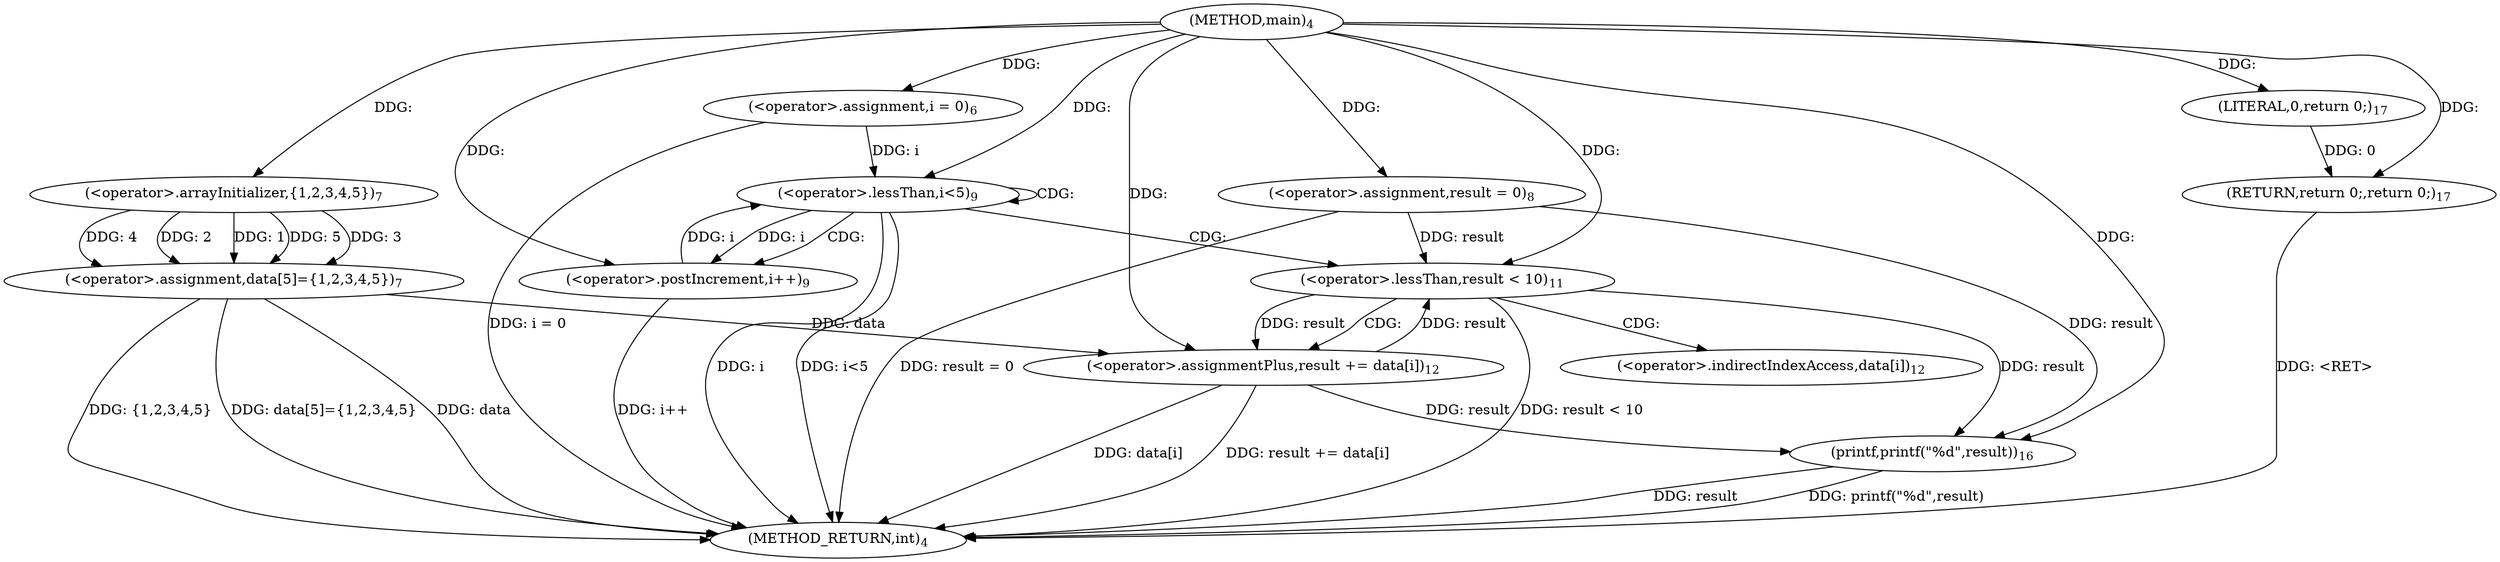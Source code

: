 digraph "main" {  
"9" [label = <(METHOD,main)<SUB>4</SUB>> ]
"51" [label = <(METHOD_RETURN,int)<SUB>4</SUB>> ]
"12" [label = <(&lt;operator&gt;.assignment,i = 0)<SUB>6</SUB>> ]
"16" [label = <(&lt;operator&gt;.assignment,data[5]={1,2,3,4,5})<SUB>7</SUB>> ]
"25" [label = <(&lt;operator&gt;.assignment,result = 0)<SUB>8</SUB>> ]
"46" [label = <(printf,printf(&quot;%d&quot;,result))<SUB>16</SUB>> ]
"49" [label = <(RETURN,return 0;,return 0;)<SUB>17</SUB>> ]
"30" [label = <(&lt;operator&gt;.lessThan,i&lt;5)<SUB>9</SUB>> ]
"33" [label = <(&lt;operator&gt;.postIncrement,i++)<SUB>9</SUB>> ]
"50" [label = <(LITERAL,0,return 0;)<SUB>17</SUB>> ]
"18" [label = <(&lt;operator&gt;.arrayInitializer,{1,2,3,4,5})<SUB>7</SUB>> ]
"37" [label = <(&lt;operator&gt;.lessThan,result &lt; 10)<SUB>11</SUB>> ]
"41" [label = <(&lt;operator&gt;.assignmentPlus,result += data[i])<SUB>12</SUB>> ]
"43" [label = <(&lt;operator&gt;.indirectIndexAccess,data[i])<SUB>12</SUB>> ]
  "49" -> "51"  [ label = "DDG: &lt;RET&gt;"] 
  "12" -> "51"  [ label = "DDG: i = 0"] 
  "16" -> "51"  [ label = "DDG: data"] 
  "16" -> "51"  [ label = "DDG: {1,2,3,4,5}"] 
  "16" -> "51"  [ label = "DDG: data[5]={1,2,3,4,5}"] 
  "25" -> "51"  [ label = "DDG: result = 0"] 
  "30" -> "51"  [ label = "DDG: i"] 
  "30" -> "51"  [ label = "DDG: i&lt;5"] 
  "46" -> "51"  [ label = "DDG: result"] 
  "46" -> "51"  [ label = "DDG: printf(&quot;%d&quot;,result)"] 
  "37" -> "51"  [ label = "DDG: result &lt; 10"] 
  "41" -> "51"  [ label = "DDG: data[i]"] 
  "41" -> "51"  [ label = "DDG: result += data[i]"] 
  "33" -> "51"  [ label = "DDG: i++"] 
  "9" -> "12"  [ label = "DDG: "] 
  "18" -> "16"  [ label = "DDG: 4"] 
  "18" -> "16"  [ label = "DDG: 2"] 
  "18" -> "16"  [ label = "DDG: 1"] 
  "18" -> "16"  [ label = "DDG: 5"] 
  "18" -> "16"  [ label = "DDG: 3"] 
  "9" -> "25"  [ label = "DDG: "] 
  "50" -> "49"  [ label = "DDG: 0"] 
  "9" -> "49"  [ label = "DDG: "] 
  "9" -> "46"  [ label = "DDG: "] 
  "25" -> "46"  [ label = "DDG: result"] 
  "37" -> "46"  [ label = "DDG: result"] 
  "41" -> "46"  [ label = "DDG: result"] 
  "9" -> "50"  [ label = "DDG: "] 
  "9" -> "18"  [ label = "DDG: "] 
  "12" -> "30"  [ label = "DDG: i"] 
  "33" -> "30"  [ label = "DDG: i"] 
  "9" -> "30"  [ label = "DDG: "] 
  "30" -> "33"  [ label = "DDG: i"] 
  "9" -> "33"  [ label = "DDG: "] 
  "25" -> "37"  [ label = "DDG: result"] 
  "41" -> "37"  [ label = "DDG: result"] 
  "9" -> "37"  [ label = "DDG: "] 
  "16" -> "41"  [ label = "DDG: data"] 
  "37" -> "41"  [ label = "DDG: result"] 
  "9" -> "41"  [ label = "DDG: "] 
  "30" -> "30"  [ label = "CDG: "] 
  "30" -> "33"  [ label = "CDG: "] 
  "30" -> "37"  [ label = "CDG: "] 
  "37" -> "41"  [ label = "CDG: "] 
  "37" -> "43"  [ label = "CDG: "] 
}
